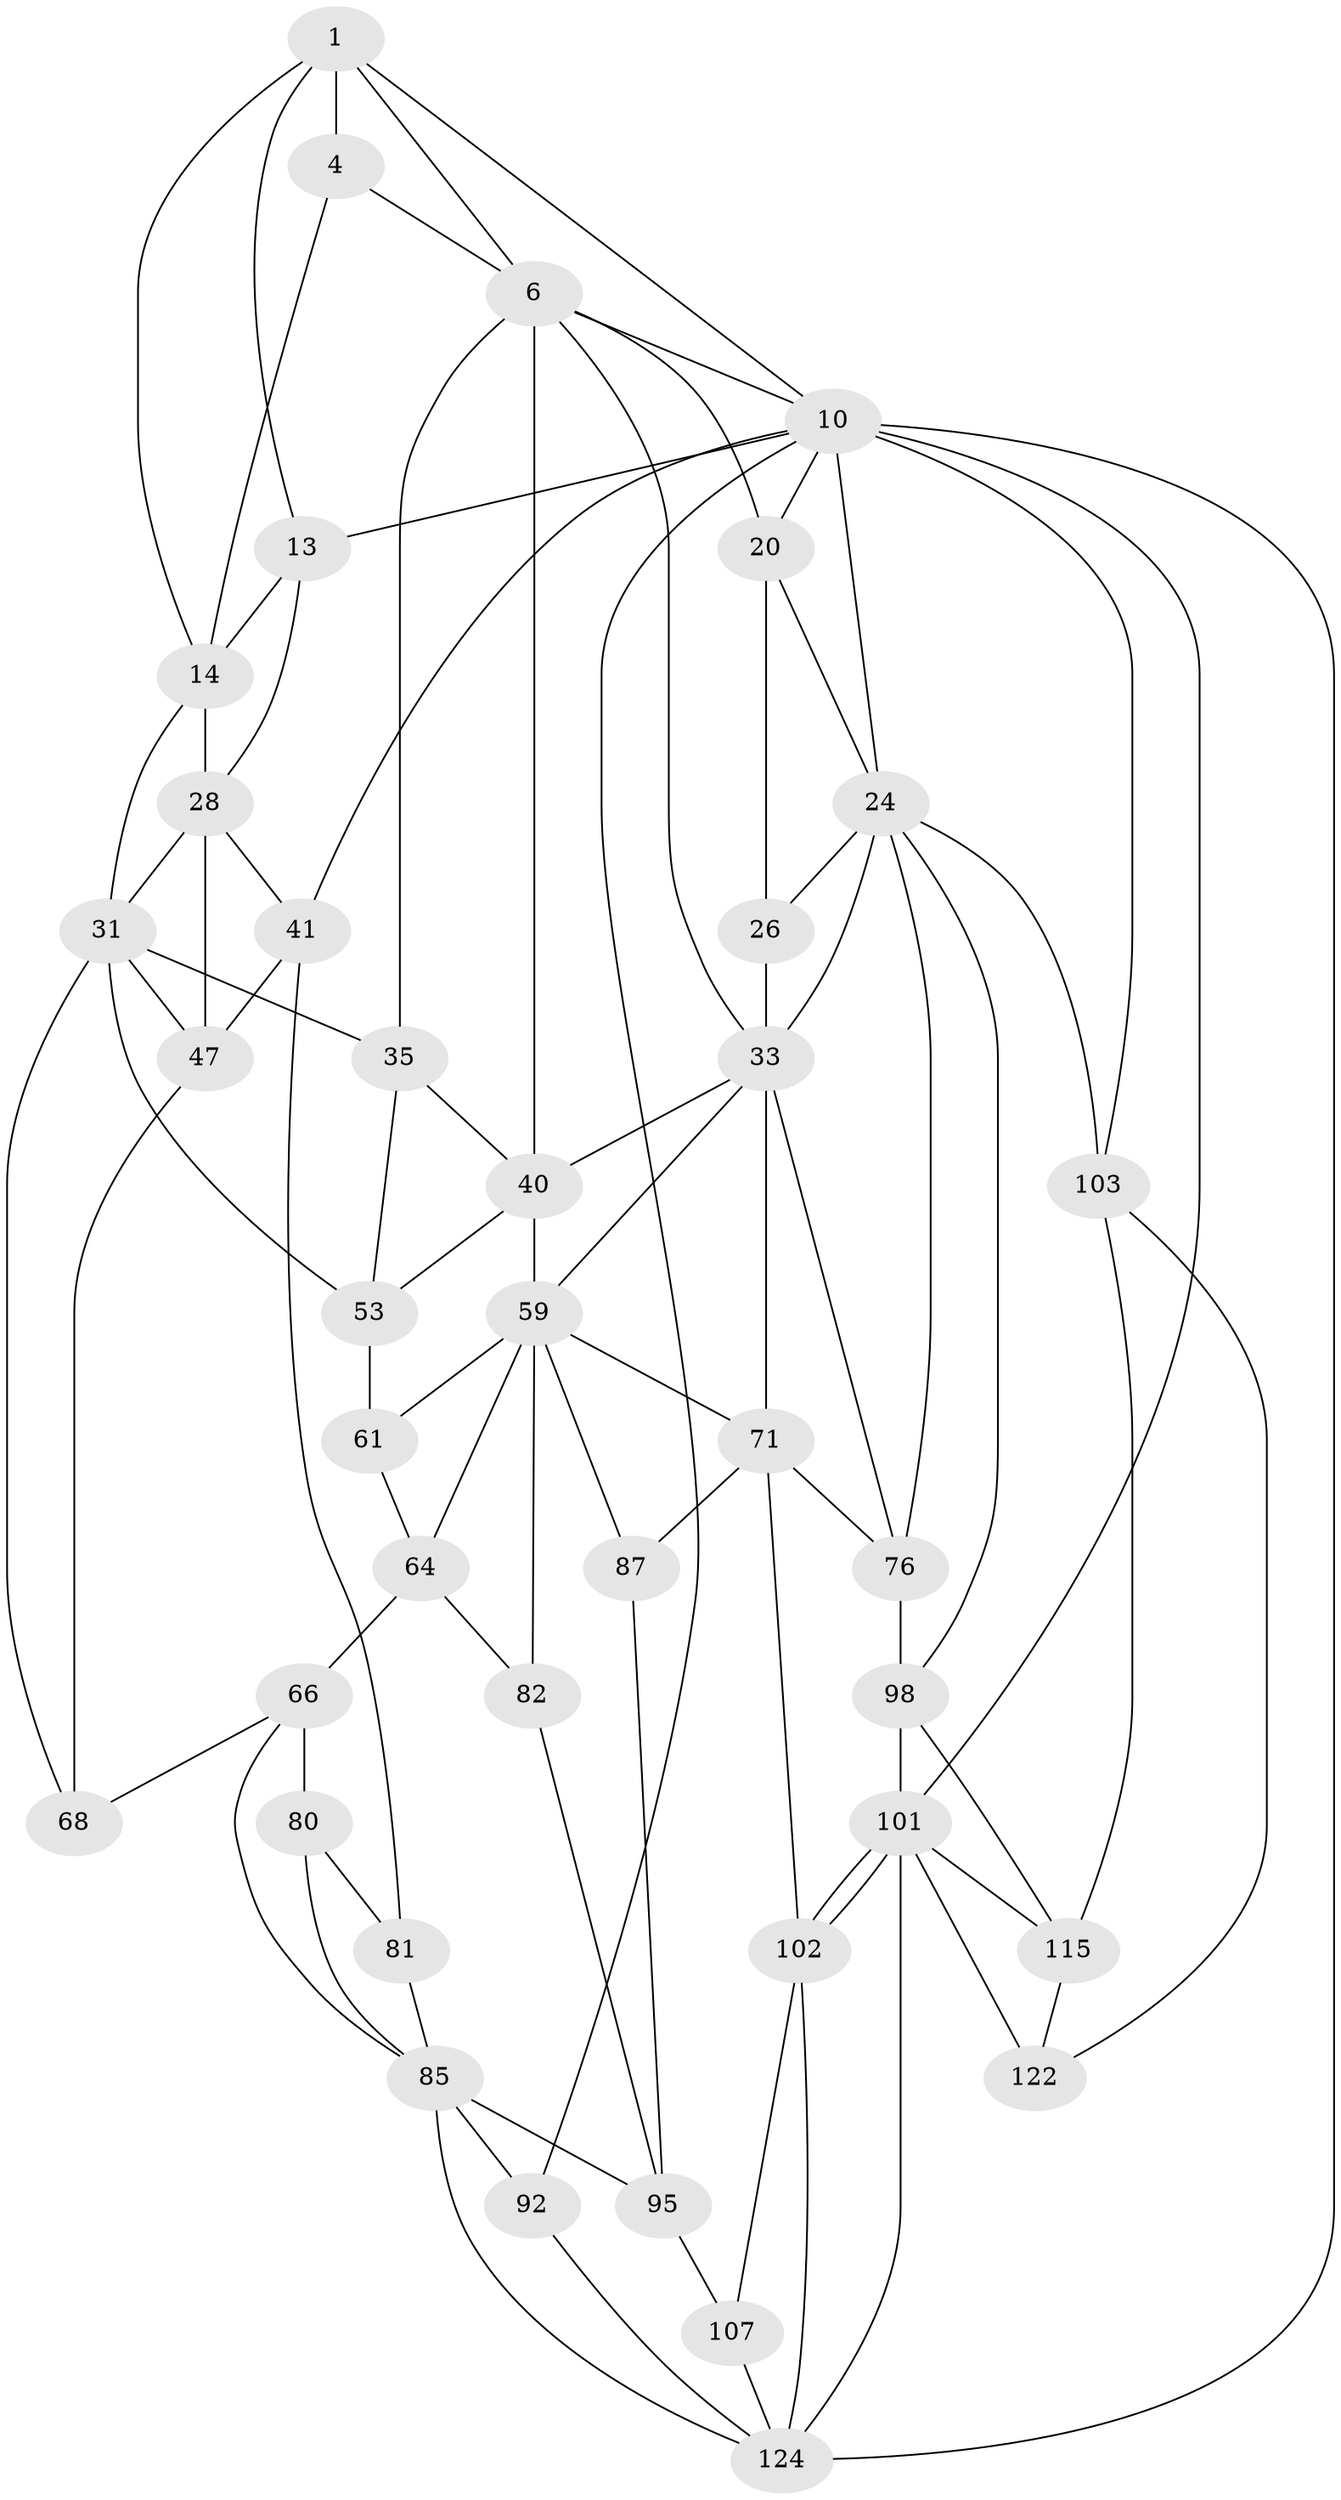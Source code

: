 // original degree distribution, {3: 0.015151515151515152, 4: 0.23484848484848486, 5: 0.5303030303030303, 6: 0.2196969696969697}
// Generated by graph-tools (version 1.1) at 2025/21/03/04/25 18:21:36]
// undirected, 39 vertices, 89 edges
graph export_dot {
graph [start="1"]
  node [color=gray90,style=filled];
  1 [pos="+0.4147573764905435+0",super="+2+5"];
  4 [pos="+0.3960293956127469+0.0091194228952955",super="+9"];
  6 [pos="+0.6928902335113443+0",super="+19+7"];
  10 [pos="+1+0",super="+18+11"];
  13 [pos="+0+0",super="+16"];
  14 [pos="+0.2885788436171926+0.1332571240666092",super="+17+15"];
  20 [pos="+0.8163812189589065+0.111279956854608",super="+23+21"];
  24 [pos="+1+0.251738624842557",super="+25+44"];
  26 [pos="+0.8590958432194775+0.23038595213073337",super="+27+42"];
  28 [pos="+0.2372133540105389+0.20960263631630668",super="+29"];
  31 [pos="+0.3514933714371269+0.26878263935638824",super="+32"];
  33 [pos="+0.7160640331963652+0.3566446860237891",super="+37"];
  35 [pos="+0.41290803661898584+0.27263631187752707",super="+36"];
  40 [pos="+0.5642091020459389+0.27863880126120505",super="+52"];
  41 [pos="+0+0.3305727596457459",super="+50"];
  47 [pos="+0.1276226838733885+0.24522189616340095",super="+48"];
  53 [pos="+0.37339557959364506+0.31188615922628987",super="+54"];
  59 [pos="+0.4426535862478481+0.4387008324214874",super="+60+63"];
  61 [pos="+0.35248723863516634+0.38266115037995757",super="+62"];
  64 [pos="+0.3243452508788685+0.501384962498033",super="+65+69"];
  66 [pos="+0.2810367960180724+0.5098718308664152",super="+67+84"];
  68 [pos="+0.16755771533076338+0.46630059473385604"];
  71 [pos="+0.692297864026416+0.4857555396707311",super="+72+78"];
  76 [pos="+0.8332098338404521+0.5703730515722322",super="+77+79"];
  80 [pos="+0.11545825441534091+0.5493226249182444"];
  81 [pos="+0+0.5039155965428586"];
  82 [pos="+0.4103947999672447+0.6418578790316306"];
  85 [pos="+0.18162848607641668+0.7973530106965815",super="+86+105"];
  87 [pos="+0.6111937955897466+0.5795803060291292",super="+88"];
  92 [pos="+0+1"];
  95 [pos="+0.4396360592177877+0.7663690884221578",super="+96"];
  98 [pos="+0.981810978216028+0.6702808377672669",super="+99"];
  101 [pos="+0.7885675205579642+0.77419895385412",super="+112"];
  102 [pos="+0.7132374134707201+0.7551112965853557",super="+106"];
  103 [pos="+1+1",super="+121+104"];
  107 [pos="+0.6499396372678702+0.7930060255396916",super="+111+108"];
  115 [pos="+0.9360160487041891+0.8045899800939361",super="+116"];
  122 [pos="+0.9907062706513515+1",super="+123"];
  124 [pos="+0.46714784709000357+0.8708219436271195",super="+128+125"];
  1 -- 4;
  1 -- 13;
  1 -- 14;
  1 -- 10;
  1 -- 6;
  4 -- 14;
  4 -- 6;
  6 -- 20 [weight=2];
  6 -- 10;
  6 -- 33;
  6 -- 35;
  6 -- 40;
  10 -- 103 [weight=2];
  10 -- 41;
  10 -- 13;
  10 -- 24;
  10 -- 92;
  10 -- 20;
  10 -- 124;
  10 -- 101;
  13 -- 28;
  13 -- 14;
  14 -- 31;
  14 -- 28;
  20 -- 26;
  20 -- 24;
  24 -- 26 [weight=2];
  24 -- 98;
  24 -- 76;
  24 -- 103;
  24 -- 33;
  26 -- 33 [weight=2];
  28 -- 41;
  28 -- 47;
  28 -- 31;
  31 -- 35;
  31 -- 68;
  31 -- 53;
  31 -- 47 [weight=2];
  33 -- 40;
  33 -- 71;
  33 -- 59;
  33 -- 76;
  35 -- 40;
  35 -- 53;
  40 -- 59;
  40 -- 53;
  41 -- 81;
  41 -- 47;
  47 -- 68;
  53 -- 61 [weight=2];
  59 -- 61;
  59 -- 82;
  59 -- 87;
  59 -- 71;
  59 -- 64 [weight=2];
  61 -- 64;
  64 -- 66 [weight=2];
  64 -- 82;
  66 -- 80;
  66 -- 68;
  66 -- 85;
  71 -- 87 [weight=3];
  71 -- 76;
  71 -- 102;
  76 -- 98 [weight=2];
  80 -- 81;
  80 -- 85;
  81 -- 85;
  82 -- 95;
  85 -- 92;
  85 -- 124;
  85 -- 95;
  87 -- 95;
  92 -- 124;
  95 -- 107;
  98 -- 115;
  98 -- 101;
  101 -- 102 [weight=3];
  101 -- 102;
  101 -- 115;
  101 -- 122 [weight=2];
  101 -- 124;
  102 -- 107 [weight=2];
  102 -- 124;
  103 -- 122;
  103 -- 115 [weight=2];
  107 -- 124;
  115 -- 122;
}
